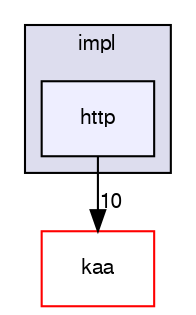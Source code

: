 digraph "/var/lib/jenkins/workspace/kaa_public/client/client-multi/client-cpp/impl/http" {
  bgcolor=transparent;
  compound=true
  node [ fontsize="10", fontname="FreeSans"];
  edge [ labelfontsize="10", labelfontname="FreeSans"];
  subgraph clusterdir_939f457546b3d2ab90a02660becb89ba {
    graph [ bgcolor="#ddddee", pencolor="black", label="impl" fontname="FreeSans", fontsize="10", URL="dir_939f457546b3d2ab90a02660becb89ba.html"]
  dir_1583b640951bf199f08792c78e825c67 [shape=box, label="http", style="filled", fillcolor="#eeeeff", pencolor="black", URL="dir_1583b640951bf199f08792c78e825c67.html"];
  }
  dir_1ac78b1500c3fd9a977bacb448b54d1a [shape=box label="kaa" color="red" URL="dir_1ac78b1500c3fd9a977bacb448b54d1a.html"];
  dir_1583b640951bf199f08792c78e825c67->dir_1ac78b1500c3fd9a977bacb448b54d1a [headlabel="10", labeldistance=1.5 headhref="dir_000030_000040.html"];
}
